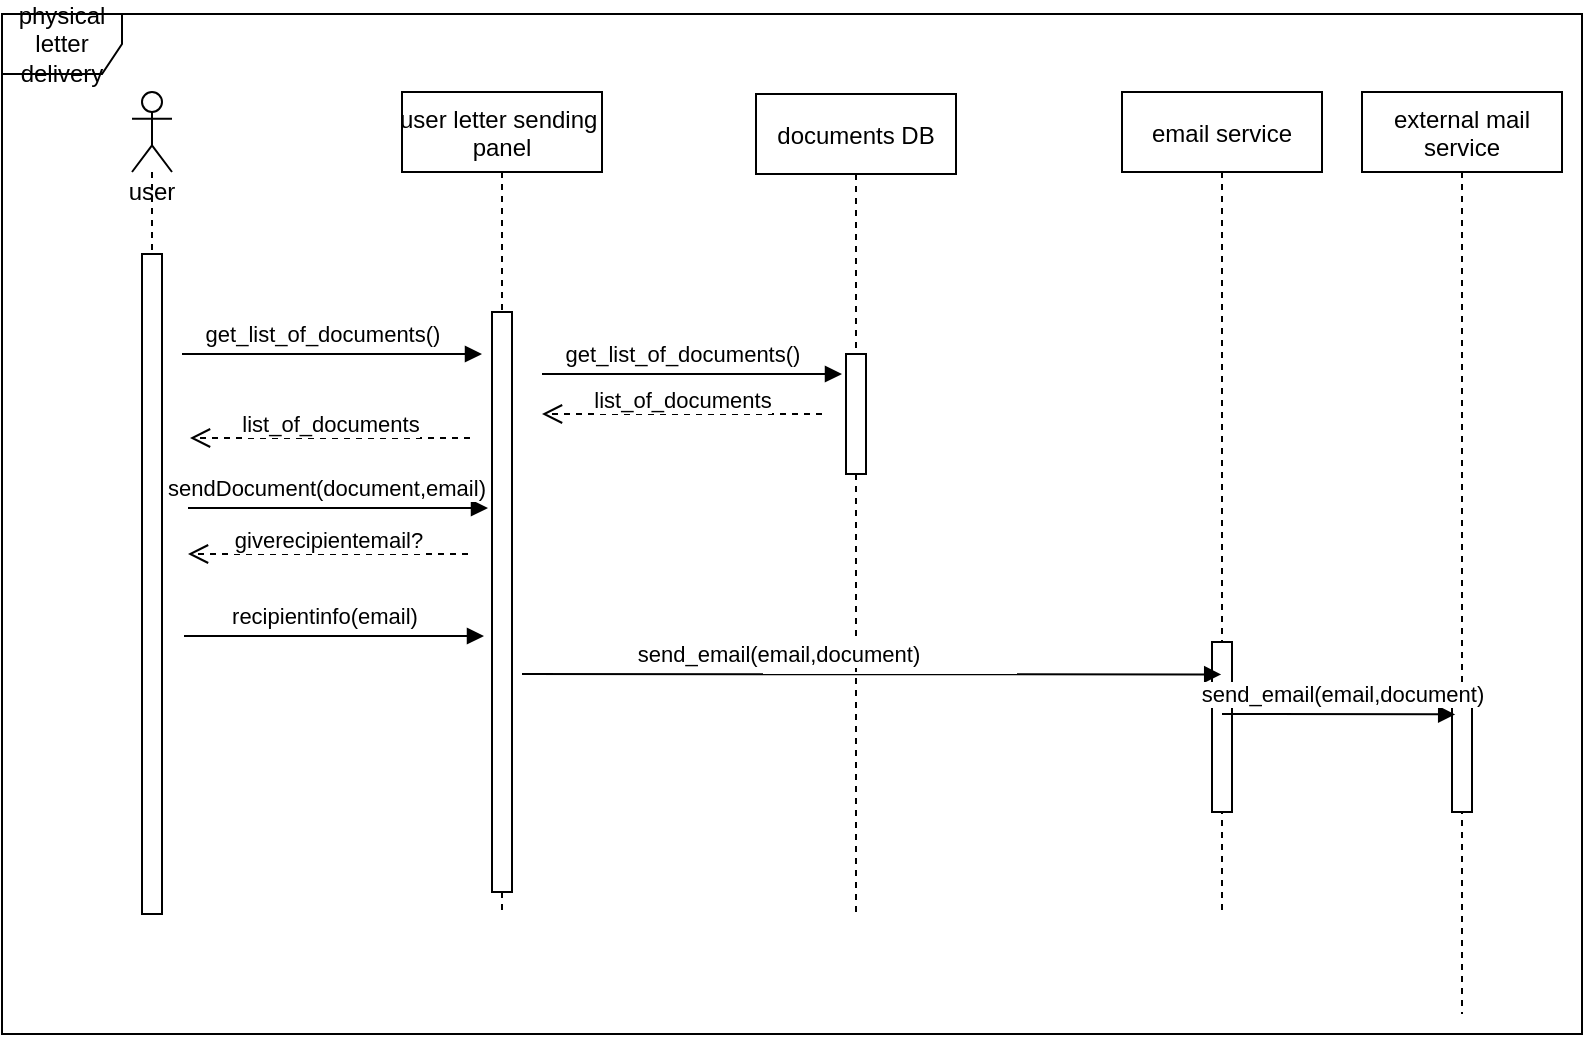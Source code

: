 <mxfile version="20.8.10" type="device"><diagram id="kgpKYQtTHZ0yAKxKKP6v" name="Page-1"><mxGraphModel dx="281" dy="621" grid="1" gridSize="10" guides="1" tooltips="1" connect="1" arrows="1" fold="1" page="1" pageScale="1" pageWidth="850" pageHeight="1100" math="0" shadow="0"><root><mxCell id="0"/><mxCell id="1" parent="0"/><mxCell id="62iLxjVJGYPEeGBwEZaz-22" value="physical letter delivery" style="shape=umlFrame;whiteSpace=wrap;html=1;fillColor=none;gradientColor=none;" parent="1" vertex="1"><mxGeometry x="100" y="40" width="790" height="510" as="geometry"/></mxCell><mxCell id="62iLxjVJGYPEeGBwEZaz-5" value="user" style="shape=umlLifeline;participant=umlActor;perimeter=lifelinePerimeter;whiteSpace=wrap;html=1;container=1;collapsible=0;recursiveResize=0;verticalAlign=top;spacingTop=36;outlineConnect=0;" parent="1" vertex="1"><mxGeometry x="165" y="79" width="20" height="411" as="geometry"/></mxCell><mxCell id="3nuBFxr9cyL0pnOWT2aG-5" value="user letter sending &#10;panel" style="shape=umlLifeline;perimeter=lifelinePerimeter;container=1;collapsible=0;recursiveResize=0;rounded=0;shadow=0;strokeWidth=1;" parent="1" vertex="1"><mxGeometry x="300" y="79" width="100" height="411" as="geometry"/></mxCell><mxCell id="3nuBFxr9cyL0pnOWT2aG-6" value="" style="points=[];perimeter=orthogonalPerimeter;rounded=0;shadow=0;strokeWidth=1;" parent="3nuBFxr9cyL0pnOWT2aG-5" vertex="1"><mxGeometry x="45" y="110" width="10" height="290" as="geometry"/></mxCell><mxCell id="62iLxjVJGYPEeGBwEZaz-1" value="" style="html=1;points=[];perimeter=orthogonalPerimeter;" parent="1" vertex="1"><mxGeometry x="170" y="160" width="10" height="330" as="geometry"/></mxCell><object label="" sdf="sdf" id="62iLxjVJGYPEeGBwEZaz-9"><mxCell style="html=1;verticalAlign=bottom;endArrow=block;rounded=0;" parent="1" edge="1"><mxGeometry x="0.033" y="10" width="80" relative="1" as="geometry"><mxPoint x="190" y="210" as="sourcePoint"/><mxPoint x="340" y="210" as="targetPoint"/><mxPoint as="offset"/></mxGeometry></mxCell></object><mxCell id="62iLxjVJGYPEeGBwEZaz-23" value="get_list_of_documents()" style="edgeLabel;html=1;align=center;verticalAlign=middle;resizable=0;points=[];" parent="62iLxjVJGYPEeGBwEZaz-9" vertex="1" connectable="0"><mxGeometry x="-0.416" y="-1" relative="1" as="geometry"><mxPoint x="26" y="-11" as="offset"/></mxGeometry></mxCell><mxCell id="62iLxjVJGYPEeGBwEZaz-15" value="documents DB" style="shape=umlLifeline;perimeter=lifelinePerimeter;container=1;collapsible=0;recursiveResize=0;rounded=0;shadow=0;strokeWidth=1;" parent="1" vertex="1"><mxGeometry x="477" y="80" width="100" height="410" as="geometry"/></mxCell><mxCell id="62iLxjVJGYPEeGBwEZaz-16" value="" style="points=[];perimeter=orthogonalPerimeter;rounded=0;shadow=0;strokeWidth=1;" parent="62iLxjVJGYPEeGBwEZaz-15" vertex="1"><mxGeometry x="45" y="130" width="10" height="60" as="geometry"/></mxCell><mxCell id="ZNWFDH6_I_0Zf-ZtsdpX-19" value="list_of_documents" style="html=1;verticalAlign=bottom;endArrow=open;dashed=1;endSize=8;rounded=0;" parent="62iLxjVJGYPEeGBwEZaz-15" edge="1"><mxGeometry y="2" relative="1" as="geometry"><mxPoint x="33" y="160.0" as="sourcePoint"/><mxPoint x="-107" y="160.0" as="targetPoint"/><mxPoint as="offset"/></mxGeometry></mxCell><mxCell id="ZNWFDH6_I_0Zf-ZtsdpX-3" value="list_of_documents" style="html=1;verticalAlign=bottom;endArrow=open;dashed=1;endSize=8;rounded=0;" parent="1" edge="1"><mxGeometry y="2" relative="1" as="geometry"><mxPoint x="334" y="252.0" as="sourcePoint"/><mxPoint x="194" y="252.0" as="targetPoint"/><mxPoint as="offset"/></mxGeometry></mxCell><object label="" sdf="sdf" id="ZNWFDH6_I_0Zf-ZtsdpX-4"><mxCell style="html=1;verticalAlign=bottom;endArrow=block;rounded=0;" parent="1" edge="1"><mxGeometry x="0.033" y="10" width="80" relative="1" as="geometry"><mxPoint x="193.0" y="287" as="sourcePoint"/><mxPoint x="343" y="287" as="targetPoint"/><mxPoint as="offset"/></mxGeometry></mxCell></object><mxCell id="ZNWFDH6_I_0Zf-ZtsdpX-5" value="sendDocument(document,email)" style="edgeLabel;html=1;align=center;verticalAlign=middle;resizable=0;points=[];" parent="ZNWFDH6_I_0Zf-ZtsdpX-4" vertex="1" connectable="0"><mxGeometry x="-0.416" y="-1" relative="1" as="geometry"><mxPoint x="25" y="-11" as="offset"/></mxGeometry></mxCell><mxCell id="ZNWFDH6_I_0Zf-ZtsdpX-16" value="giverecipientemail?" style="html=1;verticalAlign=bottom;endArrow=open;dashed=1;endSize=8;rounded=0;" parent="1" edge="1"><mxGeometry y="2" relative="1" as="geometry"><mxPoint x="333" y="310.0" as="sourcePoint"/><mxPoint x="193" y="310.0" as="targetPoint"/><mxPoint as="offset"/></mxGeometry></mxCell><object label="" sdf="sdf" id="ZNWFDH6_I_0Zf-ZtsdpX-17"><mxCell style="html=1;verticalAlign=bottom;endArrow=block;rounded=0;" parent="1" edge="1"><mxGeometry x="0.033" y="10" width="80" relative="1" as="geometry"><mxPoint x="370" y="220" as="sourcePoint"/><mxPoint x="520" y="220" as="targetPoint"/><mxPoint as="offset"/></mxGeometry></mxCell></object><mxCell id="ZNWFDH6_I_0Zf-ZtsdpX-18" value="get_list_of_documents()" style="edgeLabel;html=1;align=center;verticalAlign=middle;resizable=0;points=[];" parent="ZNWFDH6_I_0Zf-ZtsdpX-17" vertex="1" connectable="0"><mxGeometry x="-0.416" y="-1" relative="1" as="geometry"><mxPoint x="26" y="-11" as="offset"/></mxGeometry></mxCell><mxCell id="ZNWFDH6_I_0Zf-ZtsdpX-20" value="email service" style="shape=umlLifeline;perimeter=lifelinePerimeter;container=1;collapsible=0;recursiveResize=0;rounded=0;shadow=0;strokeWidth=1;" parent="1" vertex="1"><mxGeometry x="660" y="79" width="100" height="410" as="geometry"/></mxCell><mxCell id="ZNWFDH6_I_0Zf-ZtsdpX-21" value="" style="points=[];perimeter=orthogonalPerimeter;rounded=0;shadow=0;strokeWidth=1;" parent="ZNWFDH6_I_0Zf-ZtsdpX-20" vertex="1"><mxGeometry x="45" y="275" width="10" height="85" as="geometry"/></mxCell><object label="" sdf="sdf" id="ZNWFDH6_I_0Zf-ZtsdpX-23"><mxCell style="html=1;verticalAlign=bottom;endArrow=block;rounded=0;" parent="1" edge="1"><mxGeometry x="0.033" y="10" width="80" relative="1" as="geometry"><mxPoint x="191" y="351" as="sourcePoint"/><mxPoint x="341" y="351" as="targetPoint"/><mxPoint as="offset"/></mxGeometry></mxCell></object><mxCell id="ZNWFDH6_I_0Zf-ZtsdpX-24" value="recipientinfo(email)" style="edgeLabel;html=1;align=center;verticalAlign=middle;resizable=0;points=[];" parent="ZNWFDH6_I_0Zf-ZtsdpX-23" vertex="1" connectable="0"><mxGeometry x="-0.416" y="-1" relative="1" as="geometry"><mxPoint x="26" y="-11" as="offset"/></mxGeometry></mxCell><object label="" sdf="sdf" id="ZNWFDH6_I_0Zf-ZtsdpX-28"><mxCell style="html=1;verticalAlign=bottom;endArrow=block;rounded=0;entryX=0.496;entryY=0.82;entryDx=0;entryDy=0;entryPerimeter=0;" parent="1" edge="1"><mxGeometry x="0.033" y="10" width="80" relative="1" as="geometry"><mxPoint x="360" y="370" as="sourcePoint"/><mxPoint x="709.6" y="370.2" as="targetPoint"/><mxPoint as="offset"/></mxGeometry></mxCell></object><mxCell id="ZNWFDH6_I_0Zf-ZtsdpX-29" value="send_email(email,document)" style="edgeLabel;html=1;align=center;verticalAlign=middle;resizable=0;points=[];" parent="ZNWFDH6_I_0Zf-ZtsdpX-28" vertex="1" connectable="0"><mxGeometry x="-0.416" y="-1" relative="1" as="geometry"><mxPoint x="26" y="-11" as="offset"/></mxGeometry></mxCell><mxCell id="ZNWFDH6_I_0Zf-ZtsdpX-33" value="external mail&#10;service" style="shape=umlLifeline;perimeter=lifelinePerimeter;container=1;collapsible=0;recursiveResize=0;rounded=0;shadow=0;strokeWidth=1;" parent="1" vertex="1"><mxGeometry x="780" y="79" width="100" height="461" as="geometry"/></mxCell><mxCell id="ZNWFDH6_I_0Zf-ZtsdpX-34" value="" style="points=[];perimeter=orthogonalPerimeter;rounded=0;shadow=0;strokeWidth=1;" parent="ZNWFDH6_I_0Zf-ZtsdpX-33" vertex="1"><mxGeometry x="45" y="297.5" width="10" height="62.5" as="geometry"/></mxCell><object label="" sdf="sdf" id="ZNWFDH6_I_0Zf-ZtsdpX-38"><mxCell style="html=1;verticalAlign=bottom;endArrow=block;rounded=0;entryX=0.496;entryY=0.82;entryDx=0;entryDy=0;entryPerimeter=0;" parent="1" edge="1"><mxGeometry x="0.033" y="10" width="80" relative="1" as="geometry"><mxPoint x="710" y="390" as="sourcePoint"/><mxPoint x="826.6" y="390.2" as="targetPoint"/><mxPoint as="offset"/></mxGeometry></mxCell></object><mxCell id="ZNWFDH6_I_0Zf-ZtsdpX-39" value="send_email(email,document)" style="edgeLabel;html=1;align=center;verticalAlign=middle;resizable=0;points=[];" parent="ZNWFDH6_I_0Zf-ZtsdpX-38" vertex="1" connectable="0"><mxGeometry x="-0.416" y="-1" relative="1" as="geometry"><mxPoint x="26" y="-11" as="offset"/></mxGeometry></mxCell></root></mxGraphModel></diagram></mxfile>